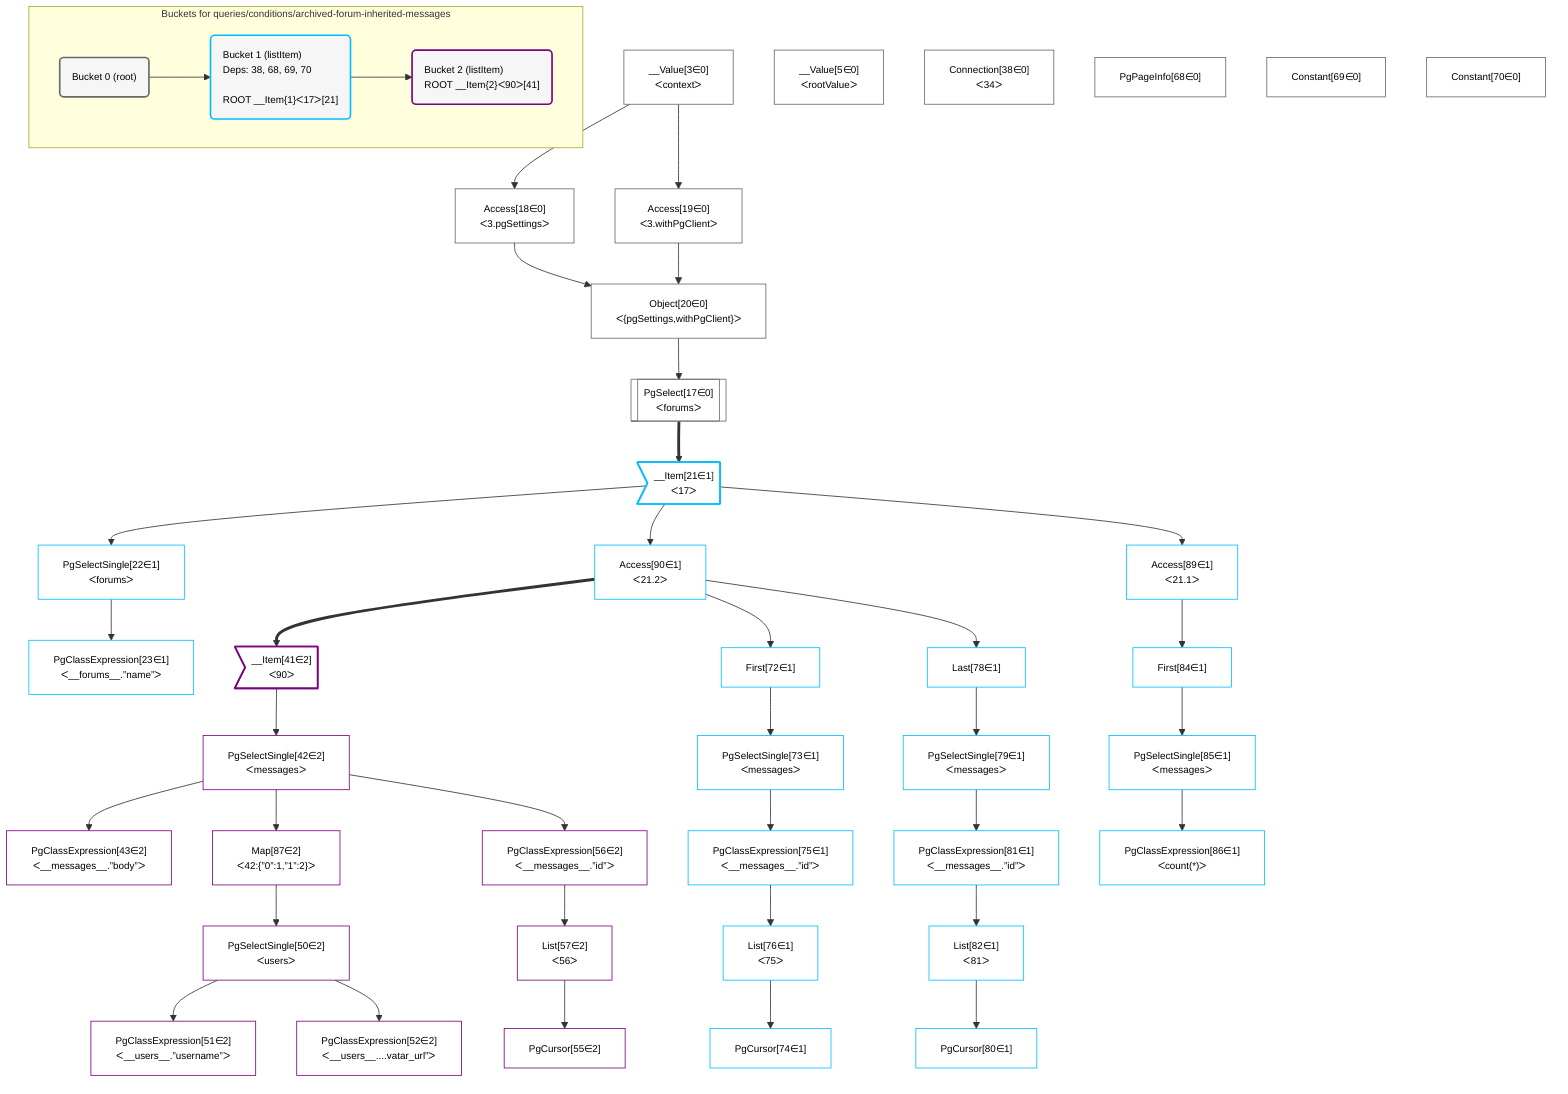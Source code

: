 %%{init: {'themeVariables': { 'fontSize': '12px'}}}%%
graph TD
    classDef path fill:#eee,stroke:#000,color:#000
    classDef plan fill:#fff,stroke-width:1px,color:#000
    classDef itemplan fill:#fff,stroke-width:2px,color:#000
    classDef sideeffectplan fill:#f00,stroke-width:2px,color:#000
    classDef bucket fill:#f6f6f6,color:#000,stroke-width:2px,text-align:left


    %% define steps
    __Value3["__Value[3∈0]<br />ᐸcontextᐳ"]:::plan
    __Value5["__Value[5∈0]<br />ᐸrootValueᐳ"]:::plan
    Access18["Access[18∈0]<br />ᐸ3.pgSettingsᐳ"]:::plan
    Access19["Access[19∈0]<br />ᐸ3.withPgClientᐳ"]:::plan
    Object20["Object[20∈0]<br />ᐸ{pgSettings,withPgClient}ᐳ"]:::plan
    PgSelect17[["PgSelect[17∈0]<br />ᐸforumsᐳ"]]:::plan
    __Item21>"__Item[21∈1]<br />ᐸ17ᐳ"]:::itemplan
    PgSelectSingle22["PgSelectSingle[22∈1]<br />ᐸforumsᐳ"]:::plan
    PgClassExpression23["PgClassExpression[23∈1]<br />ᐸ__forums__.”name”ᐳ"]:::plan
    Connection38["Connection[38∈0]<br />ᐸ34ᐳ"]:::plan
    Access90["Access[90∈1]<br />ᐸ21.2ᐳ"]:::plan
    __Item41>"__Item[41∈2]<br />ᐸ90ᐳ"]:::itemplan
    PgSelectSingle42["PgSelectSingle[42∈2]<br />ᐸmessagesᐳ"]:::plan
    PgClassExpression43["PgClassExpression[43∈2]<br />ᐸ__messages__.”body”ᐳ"]:::plan
    Map87["Map[87∈2]<br />ᐸ42:{”0”:1,”1”:2}ᐳ"]:::plan
    PgSelectSingle50["PgSelectSingle[50∈2]<br />ᐸusersᐳ"]:::plan
    PgClassExpression51["PgClassExpression[51∈2]<br />ᐸ__users__.”username”ᐳ"]:::plan
    PgClassExpression52["PgClassExpression[52∈2]<br />ᐸ__users__....vatar_url”ᐳ"]:::plan
    PgClassExpression56["PgClassExpression[56∈2]<br />ᐸ__messages__.”id”ᐳ"]:::plan
    List57["List[57∈2]<br />ᐸ56ᐳ"]:::plan
    PgCursor55["PgCursor[55∈2]"]:::plan
    PgPageInfo68["PgPageInfo[68∈0]"]:::plan
    Constant69["Constant[69∈0]"]:::plan
    Constant70["Constant[70∈0]"]:::plan
    First72["First[72∈1]"]:::plan
    PgSelectSingle73["PgSelectSingle[73∈1]<br />ᐸmessagesᐳ"]:::plan
    PgClassExpression75["PgClassExpression[75∈1]<br />ᐸ__messages__.”id”ᐳ"]:::plan
    List76["List[76∈1]<br />ᐸ75ᐳ"]:::plan
    PgCursor74["PgCursor[74∈1]"]:::plan
    Last78["Last[78∈1]"]:::plan
    PgSelectSingle79["PgSelectSingle[79∈1]<br />ᐸmessagesᐳ"]:::plan
    PgClassExpression81["PgClassExpression[81∈1]<br />ᐸ__messages__.”id”ᐳ"]:::plan
    List82["List[82∈1]<br />ᐸ81ᐳ"]:::plan
    PgCursor80["PgCursor[80∈1]"]:::plan
    Access89["Access[89∈1]<br />ᐸ21.1ᐳ"]:::plan
    First84["First[84∈1]"]:::plan
    PgSelectSingle85["PgSelectSingle[85∈1]<br />ᐸmessagesᐳ"]:::plan
    PgClassExpression86["PgClassExpression[86∈1]<br />ᐸcount(*)ᐳ"]:::plan

    %% plan dependencies
    __Value3 --> Access18
    __Value3 --> Access19
    Access18 & Access19 --> Object20
    Object20 --> PgSelect17
    PgSelect17 ==> __Item21
    __Item21 --> PgSelectSingle22
    PgSelectSingle22 --> PgClassExpression23
    __Item21 --> Access90
    Access90 ==> __Item41
    __Item41 --> PgSelectSingle42
    PgSelectSingle42 --> PgClassExpression43
    PgSelectSingle42 --> Map87
    Map87 --> PgSelectSingle50
    PgSelectSingle50 --> PgClassExpression51
    PgSelectSingle50 --> PgClassExpression52
    PgSelectSingle42 --> PgClassExpression56
    PgClassExpression56 --> List57
    List57 --> PgCursor55
    Access90 --> First72
    First72 --> PgSelectSingle73
    PgSelectSingle73 --> PgClassExpression75
    PgClassExpression75 --> List76
    List76 --> PgCursor74
    Access90 --> Last78
    Last78 --> PgSelectSingle79
    PgSelectSingle79 --> PgClassExpression81
    PgClassExpression81 --> List82
    List82 --> PgCursor80
    __Item21 --> Access89
    Access89 --> First84
    First84 --> PgSelectSingle85
    PgSelectSingle85 --> PgClassExpression86

    subgraph "Buckets for queries/conditions/archived-forum-inherited-messages"
    Bucket0("Bucket 0 (root)"):::bucket
    classDef bucket0 stroke:#696969
    class Bucket0,__Value3,__Value5,PgSelect17,Access18,Access19,Object20,Connection38,PgPageInfo68,Constant69,Constant70 bucket0
    Bucket1("Bucket 1 (listItem)<br />Deps: 38, 68, 69, 70<br /><br />ROOT __Item{1}ᐸ17ᐳ[21]"):::bucket
    classDef bucket1 stroke:#00bfff
    class Bucket1,__Item21,PgSelectSingle22,PgClassExpression23,First72,PgSelectSingle73,PgCursor74,PgClassExpression75,List76,Last78,PgSelectSingle79,PgCursor80,PgClassExpression81,List82,First84,PgSelectSingle85,PgClassExpression86,Access89,Access90 bucket1
    Bucket2("Bucket 2 (listItem)<br />ROOT __Item{2}ᐸ90ᐳ[41]"):::bucket
    classDef bucket2 stroke:#7f007f
    class Bucket2,__Item41,PgSelectSingle42,PgClassExpression43,PgSelectSingle50,PgClassExpression51,PgClassExpression52,PgCursor55,PgClassExpression56,List57,Map87 bucket2
    Bucket0 --> Bucket1
    Bucket1 --> Bucket2
    end